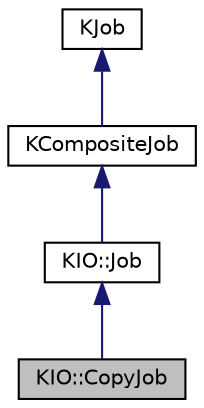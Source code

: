 digraph "KIO::CopyJob"
{
  edge [fontname="Helvetica",fontsize="10",labelfontname="Helvetica",labelfontsize="10"];
  node [fontname="Helvetica",fontsize="10",shape=record];
  Node0 [label="KIO::CopyJob",height=0.2,width=0.4,color="black", fillcolor="grey75", style="filled", fontcolor="black"];
  Node1 -> Node0 [dir="back",color="midnightblue",fontsize="10",style="solid",fontname="Helvetica"];
  Node1 [label="KIO::Job",height=0.2,width=0.4,color="black", fillcolor="white", style="filled",URL="$classKIO_1_1Job.html",tooltip="The base class for all jobs. "];
  Node2 -> Node1 [dir="back",color="midnightblue",fontsize="10",style="solid",fontname="Helvetica"];
  Node2 [label="KCompositeJob",height=0.2,width=0.4,color="black", fillcolor="white", style="filled",URL="D:/Users/anthony/Documents/MINGW-KDE-Frameworks/frameworks/kcoreaddons-5.26.0/html/KCoreAddons.tags$classKCompositeJob.html"];
  Node3 -> Node2 [dir="back",color="midnightblue",fontsize="10",style="solid",fontname="Helvetica"];
  Node3 [label="KJob",height=0.2,width=0.4,color="black", fillcolor="white", style="filled",URL="D:/Users/anthony/Documents/MINGW-KDE-Frameworks/frameworks/kcoreaddons-5.26.0/html/KCoreAddons.tags$classKJob.html"];
}
